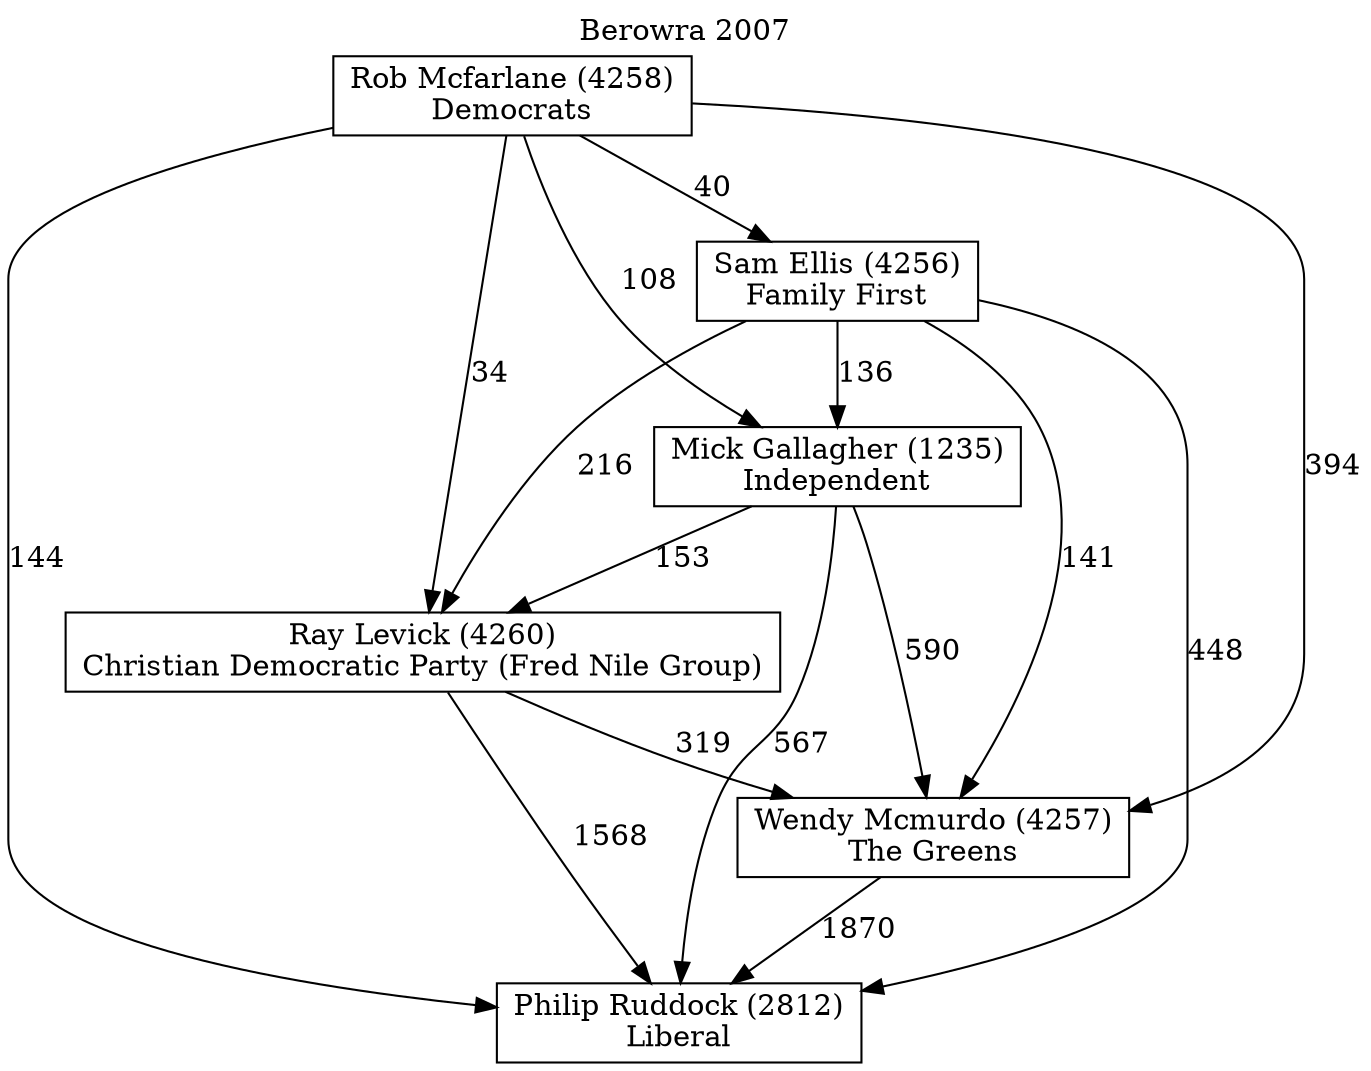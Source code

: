 // House preference flow
digraph "Philip Ruddock (2812)_Berowra_2007" {
	graph [label="Berowra 2007" labelloc=t mclimit=10]
	node [shape=box]
	"Philip Ruddock (2812)" [label="Philip Ruddock (2812)
Liberal"]
	"Wendy Mcmurdo (4257)" [label="Wendy Mcmurdo (4257)
The Greens"]
	"Ray Levick (4260)" [label="Ray Levick (4260)
Christian Democratic Party (Fred Nile Group)"]
	"Mick Gallagher (1235)" [label="Mick Gallagher (1235)
Independent"]
	"Sam Ellis (4256)" [label="Sam Ellis (4256)
Family First"]
	"Rob Mcfarlane (4258)" [label="Rob Mcfarlane (4258)
Democrats"]
	"Wendy Mcmurdo (4257)" -> "Philip Ruddock (2812)" [label=1870]
	"Ray Levick (4260)" -> "Wendy Mcmurdo (4257)" [label=319]
	"Mick Gallagher (1235)" -> "Ray Levick (4260)" [label=153]
	"Sam Ellis (4256)" -> "Mick Gallagher (1235)" [label=136]
	"Rob Mcfarlane (4258)" -> "Sam Ellis (4256)" [label=40]
	"Ray Levick (4260)" -> "Philip Ruddock (2812)" [label=1568]
	"Mick Gallagher (1235)" -> "Philip Ruddock (2812)" [label=567]
	"Sam Ellis (4256)" -> "Philip Ruddock (2812)" [label=448]
	"Rob Mcfarlane (4258)" -> "Philip Ruddock (2812)" [label=144]
	"Rob Mcfarlane (4258)" -> "Mick Gallagher (1235)" [label=108]
	"Sam Ellis (4256)" -> "Ray Levick (4260)" [label=216]
	"Rob Mcfarlane (4258)" -> "Ray Levick (4260)" [label=34]
	"Mick Gallagher (1235)" -> "Wendy Mcmurdo (4257)" [label=590]
	"Sam Ellis (4256)" -> "Wendy Mcmurdo (4257)" [label=141]
	"Rob Mcfarlane (4258)" -> "Wendy Mcmurdo (4257)" [label=394]
}
